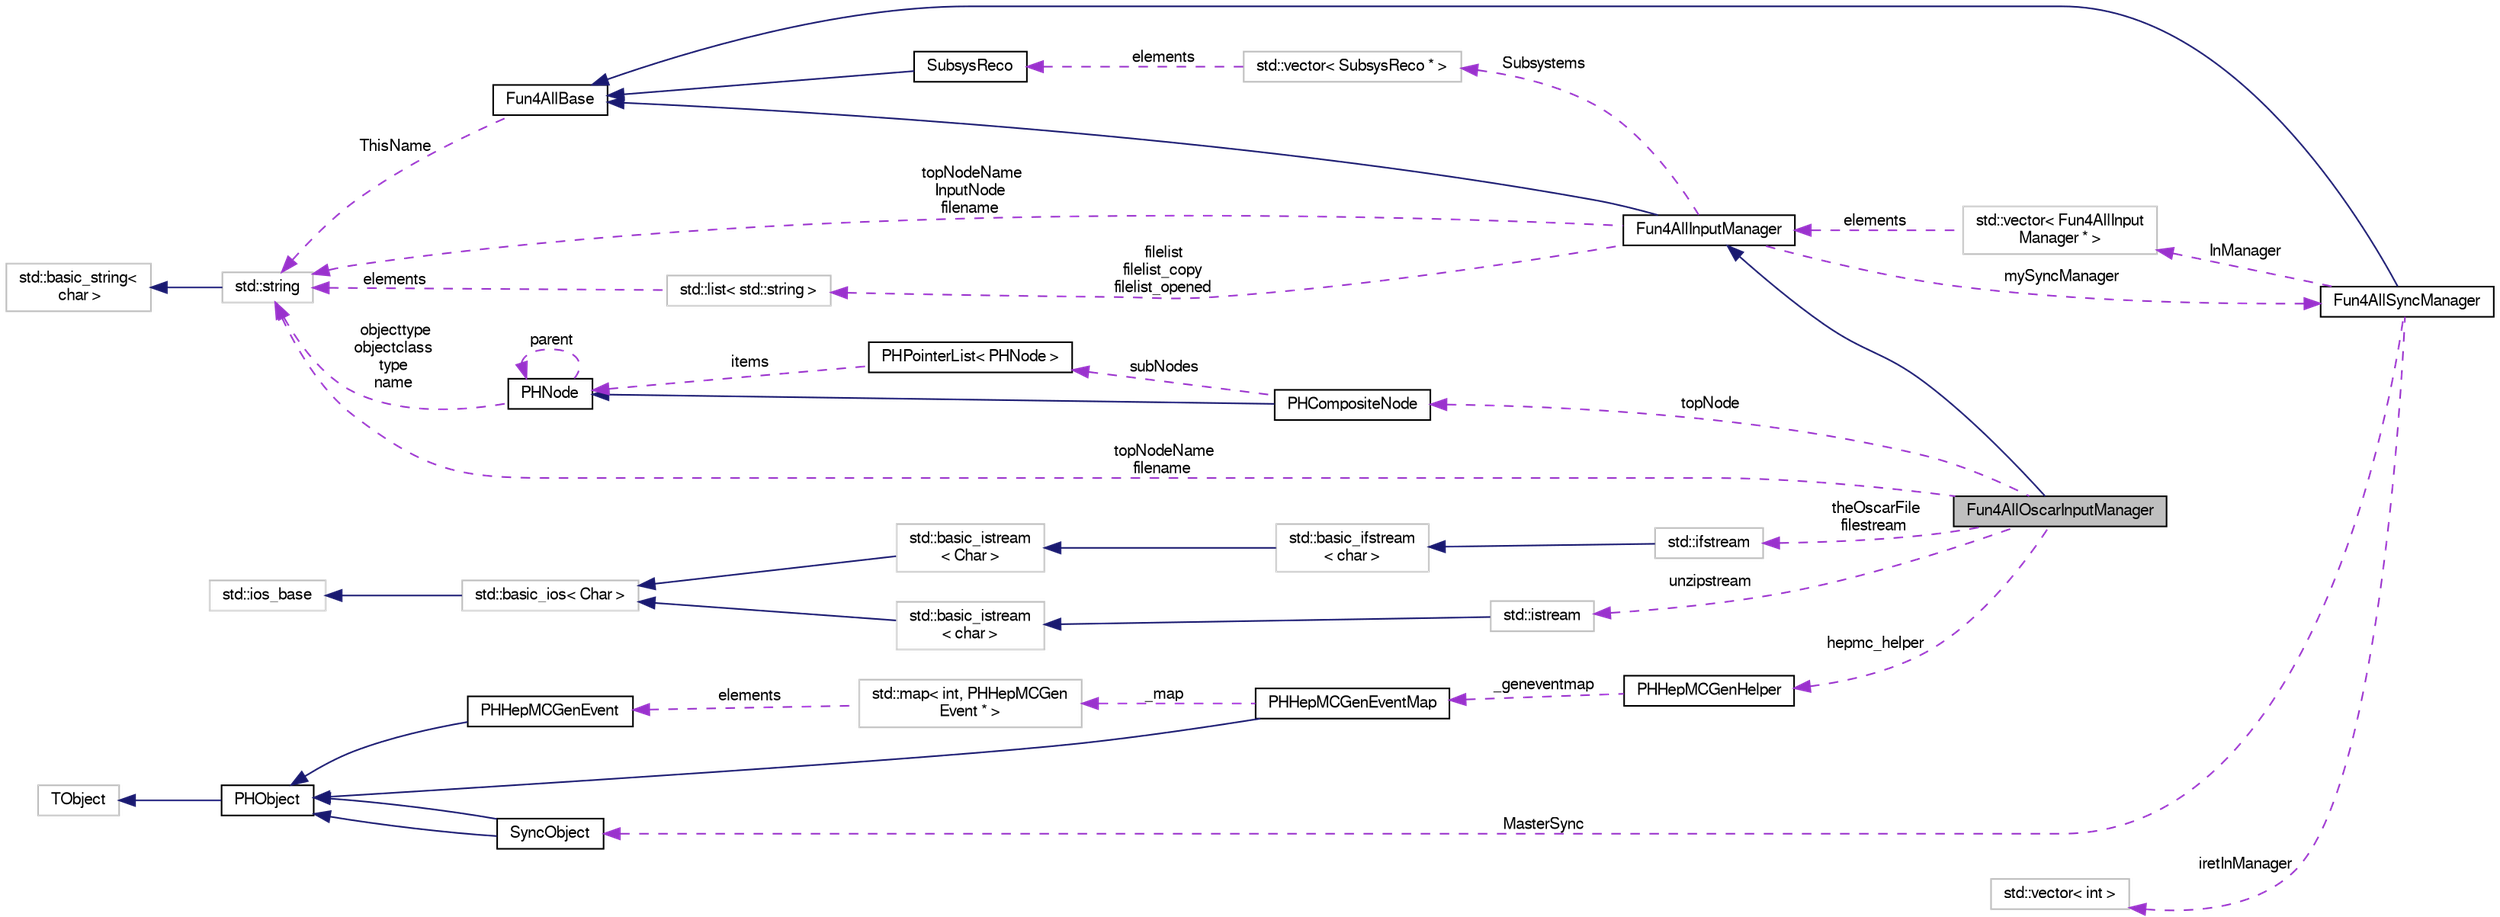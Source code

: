 digraph "Fun4AllOscarInputManager"
{
  bgcolor="transparent";
  edge [fontname="FreeSans",fontsize="10",labelfontname="FreeSans",labelfontsize="10"];
  node [fontname="FreeSans",fontsize="10",shape=record];
  rankdir="LR";
  Node1 [label="Fun4AllOscarInputManager",height=0.2,width=0.4,color="black", fillcolor="grey75", style="filled" fontcolor="black"];
  Node2 -> Node1 [dir="back",color="midnightblue",fontsize="10",style="solid",fontname="FreeSans"];
  Node2 [label="Fun4AllInputManager",height=0.2,width=0.4,color="black",URL="$d4/da9/classFun4AllInputManager.html"];
  Node3 -> Node2 [dir="back",color="midnightblue",fontsize="10",style="solid",fontname="FreeSans"];
  Node3 [label="Fun4AllBase",height=0.2,width=0.4,color="black",URL="$d5/dec/classFun4AllBase.html"];
  Node4 -> Node3 [dir="back",color="darkorchid3",fontsize="10",style="dashed",label=" ThisName" ,fontname="FreeSans"];
  Node4 [label="std::string",height=0.2,width=0.4,color="grey75",tooltip="STL class. "];
  Node5 -> Node4 [dir="back",color="midnightblue",fontsize="10",style="solid",fontname="FreeSans"];
  Node5 [label="std::basic_string\<\l char \>",height=0.2,width=0.4,color="grey75",tooltip="STL class. "];
  Node6 -> Node2 [dir="back",color="darkorchid3",fontsize="10",style="dashed",label=" Subsystems" ,fontname="FreeSans"];
  Node6 [label="std::vector\< SubsysReco * \>",height=0.2,width=0.4,color="grey75"];
  Node7 -> Node6 [dir="back",color="darkorchid3",fontsize="10",style="dashed",label=" elements" ,fontname="FreeSans"];
  Node7 [label="SubsysReco",height=0.2,width=0.4,color="black",URL="$d0/d32/classSubsysReco.html"];
  Node3 -> Node7 [dir="back",color="midnightblue",fontsize="10",style="solid",fontname="FreeSans"];
  Node8 -> Node2 [dir="back",color="darkorchid3",fontsize="10",style="dashed",label=" mySyncManager" ,fontname="FreeSans"];
  Node8 [label="Fun4AllSyncManager",height=0.2,width=0.4,color="black",URL="$dd/ded/classFun4AllSyncManager.html"];
  Node3 -> Node8 [dir="back",color="midnightblue",fontsize="10",style="solid",fontname="FreeSans"];
  Node9 -> Node8 [dir="back",color="darkorchid3",fontsize="10",style="dashed",label=" InManager" ,fontname="FreeSans"];
  Node9 [label="std::vector\< Fun4AllInput\lManager * \>",height=0.2,width=0.4,color="grey75"];
  Node2 -> Node9 [dir="back",color="darkorchid3",fontsize="10",style="dashed",label=" elements" ,fontname="FreeSans"];
  Node10 -> Node8 [dir="back",color="darkorchid3",fontsize="10",style="dashed",label=" MasterSync" ,fontname="FreeSans"];
  Node10 [label="SyncObject",height=0.2,width=0.4,color="black",URL="$de/dbb/classSyncObject.html"];
  Node11 -> Node10 [dir="back",color="midnightblue",fontsize="10",style="solid",fontname="FreeSans"];
  Node11 [label="PHObject",height=0.2,width=0.4,color="black",URL="$d9/d24/classPHObject.html"];
  Node12 -> Node11 [dir="back",color="midnightblue",fontsize="10",style="solid",fontname="FreeSans"];
  Node12 [label="TObject",height=0.2,width=0.4,color="grey75"];
  Node11 -> Node10 [dir="back",color="midnightblue",fontsize="10",style="solid",fontname="FreeSans"];
  Node13 -> Node8 [dir="back",color="darkorchid3",fontsize="10",style="dashed",label=" iretInManager" ,fontname="FreeSans"];
  Node13 [label="std::vector\< int \>",height=0.2,width=0.4,color="grey75"];
  Node4 -> Node2 [dir="back",color="darkorchid3",fontsize="10",style="dashed",label=" topNodeName\nInputNode\nfilename" ,fontname="FreeSans"];
  Node14 -> Node2 [dir="back",color="darkorchid3",fontsize="10",style="dashed",label=" filelist\nfilelist_copy\nfilelist_opened" ,fontname="FreeSans"];
  Node14 [label="std::list\< std::string \>",height=0.2,width=0.4,color="grey75"];
  Node4 -> Node14 [dir="back",color="darkorchid3",fontsize="10",style="dashed",label=" elements" ,fontname="FreeSans"];
  Node15 -> Node1 [dir="back",color="darkorchid3",fontsize="10",style="dashed",label=" hepmc_helper" ,fontname="FreeSans"];
  Node15 [label="PHHepMCGenHelper",height=0.2,width=0.4,color="black",URL="$dd/d2a/classPHHepMCGenHelper.html",tooltip="PHHepMCGenHelper provides service of DST upload of HepMC subevent, vertex assignment and random gener..."];
  Node16 -> Node15 [dir="back",color="darkorchid3",fontsize="10",style="dashed",label=" _geneventmap" ,fontname="FreeSans"];
  Node16 [label="PHHepMCGenEventMap",height=0.2,width=0.4,color="black",URL="$d5/d41/classPHHepMCGenEventMap.html",tooltip="PHHepMCGenEventMap is collection of HEPMC events input into this simulation map of embedding ID -&gt; PH..."];
  Node11 -> Node16 [dir="back",color="midnightblue",fontsize="10",style="solid",fontname="FreeSans"];
  Node17 -> Node16 [dir="back",color="darkorchid3",fontsize="10",style="dashed",label=" _map" ,fontname="FreeSans"];
  Node17 [label="std::map\< int, PHHepMCGen\lEvent * \>",height=0.2,width=0.4,color="grey75"];
  Node18 -> Node17 [dir="back",color="darkorchid3",fontsize="10",style="dashed",label=" elements" ,fontname="FreeSans"];
  Node18 [label="PHHepMCGenEvent",height=0.2,width=0.4,color="black",URL="$d7/d7b/classPHHepMCGenEvent.html"];
  Node11 -> Node18 [dir="back",color="midnightblue",fontsize="10",style="solid",fontname="FreeSans"];
  Node19 -> Node1 [dir="back",color="darkorchid3",fontsize="10",style="dashed",label=" unzipstream" ,fontname="FreeSans"];
  Node19 [label="std::istream",height=0.2,width=0.4,color="grey75",tooltip="STL class. "];
  Node20 -> Node19 [dir="back",color="midnightblue",fontsize="10",style="solid",fontname="FreeSans"];
  Node20 [label="std::basic_istream\l\< char \>",height=0.2,width=0.4,color="grey75",tooltip="STL class. "];
  Node21 -> Node20 [dir="back",color="midnightblue",fontsize="10",style="solid",fontname="FreeSans"];
  Node21 [label="std::basic_ios\< Char \>",height=0.2,width=0.4,color="grey75",tooltip="STL class. "];
  Node22 -> Node21 [dir="back",color="midnightblue",fontsize="10",style="solid",fontname="FreeSans"];
  Node22 [label="std::ios_base",height=0.2,width=0.4,color="grey75",tooltip="STL class. "];
  Node23 -> Node1 [dir="back",color="darkorchid3",fontsize="10",style="dashed",label=" theOscarFile\nfilestream" ,fontname="FreeSans"];
  Node23 [label="std::ifstream",height=0.2,width=0.4,color="grey75",tooltip="STL class. "];
  Node24 -> Node23 [dir="back",color="midnightblue",fontsize="10",style="solid",fontname="FreeSans"];
  Node24 [label="std::basic_ifstream\l\< char \>",height=0.2,width=0.4,color="grey75",tooltip="STL class. "];
  Node25 -> Node24 [dir="back",color="midnightblue",fontsize="10",style="solid",fontname="FreeSans"];
  Node25 [label="std::basic_istream\l\< Char \>",height=0.2,width=0.4,color="grey75",tooltip="STL class. "];
  Node21 -> Node25 [dir="back",color="midnightblue",fontsize="10",style="solid",fontname="FreeSans"];
  Node4 -> Node1 [dir="back",color="darkorchid3",fontsize="10",style="dashed",label=" topNodeName\nfilename" ,fontname="FreeSans"];
  Node26 -> Node1 [dir="back",color="darkorchid3",fontsize="10",style="dashed",label=" topNode" ,fontname="FreeSans"];
  Node26 [label="PHCompositeNode",height=0.2,width=0.4,color="black",URL="$d5/dca/classPHCompositeNode.html"];
  Node27 -> Node26 [dir="back",color="midnightblue",fontsize="10",style="solid",fontname="FreeSans"];
  Node27 [label="PHNode",height=0.2,width=0.4,color="black",URL="$dc/d82/classPHNode.html"];
  Node27 -> Node27 [dir="back",color="darkorchid3",fontsize="10",style="dashed",label=" parent" ,fontname="FreeSans"];
  Node4 -> Node27 [dir="back",color="darkorchid3",fontsize="10",style="dashed",label=" objecttype\nobjectclass\ntype\nname" ,fontname="FreeSans"];
  Node28 -> Node26 [dir="back",color="darkorchid3",fontsize="10",style="dashed",label=" subNodes" ,fontname="FreeSans"];
  Node28 [label="PHPointerList\< PHNode \>",height=0.2,width=0.4,color="black",URL="$d6/d86/classPHPointerList.html"];
  Node27 -> Node28 [dir="back",color="darkorchid3",fontsize="10",style="dashed",label=" items" ,fontname="FreeSans"];
}
